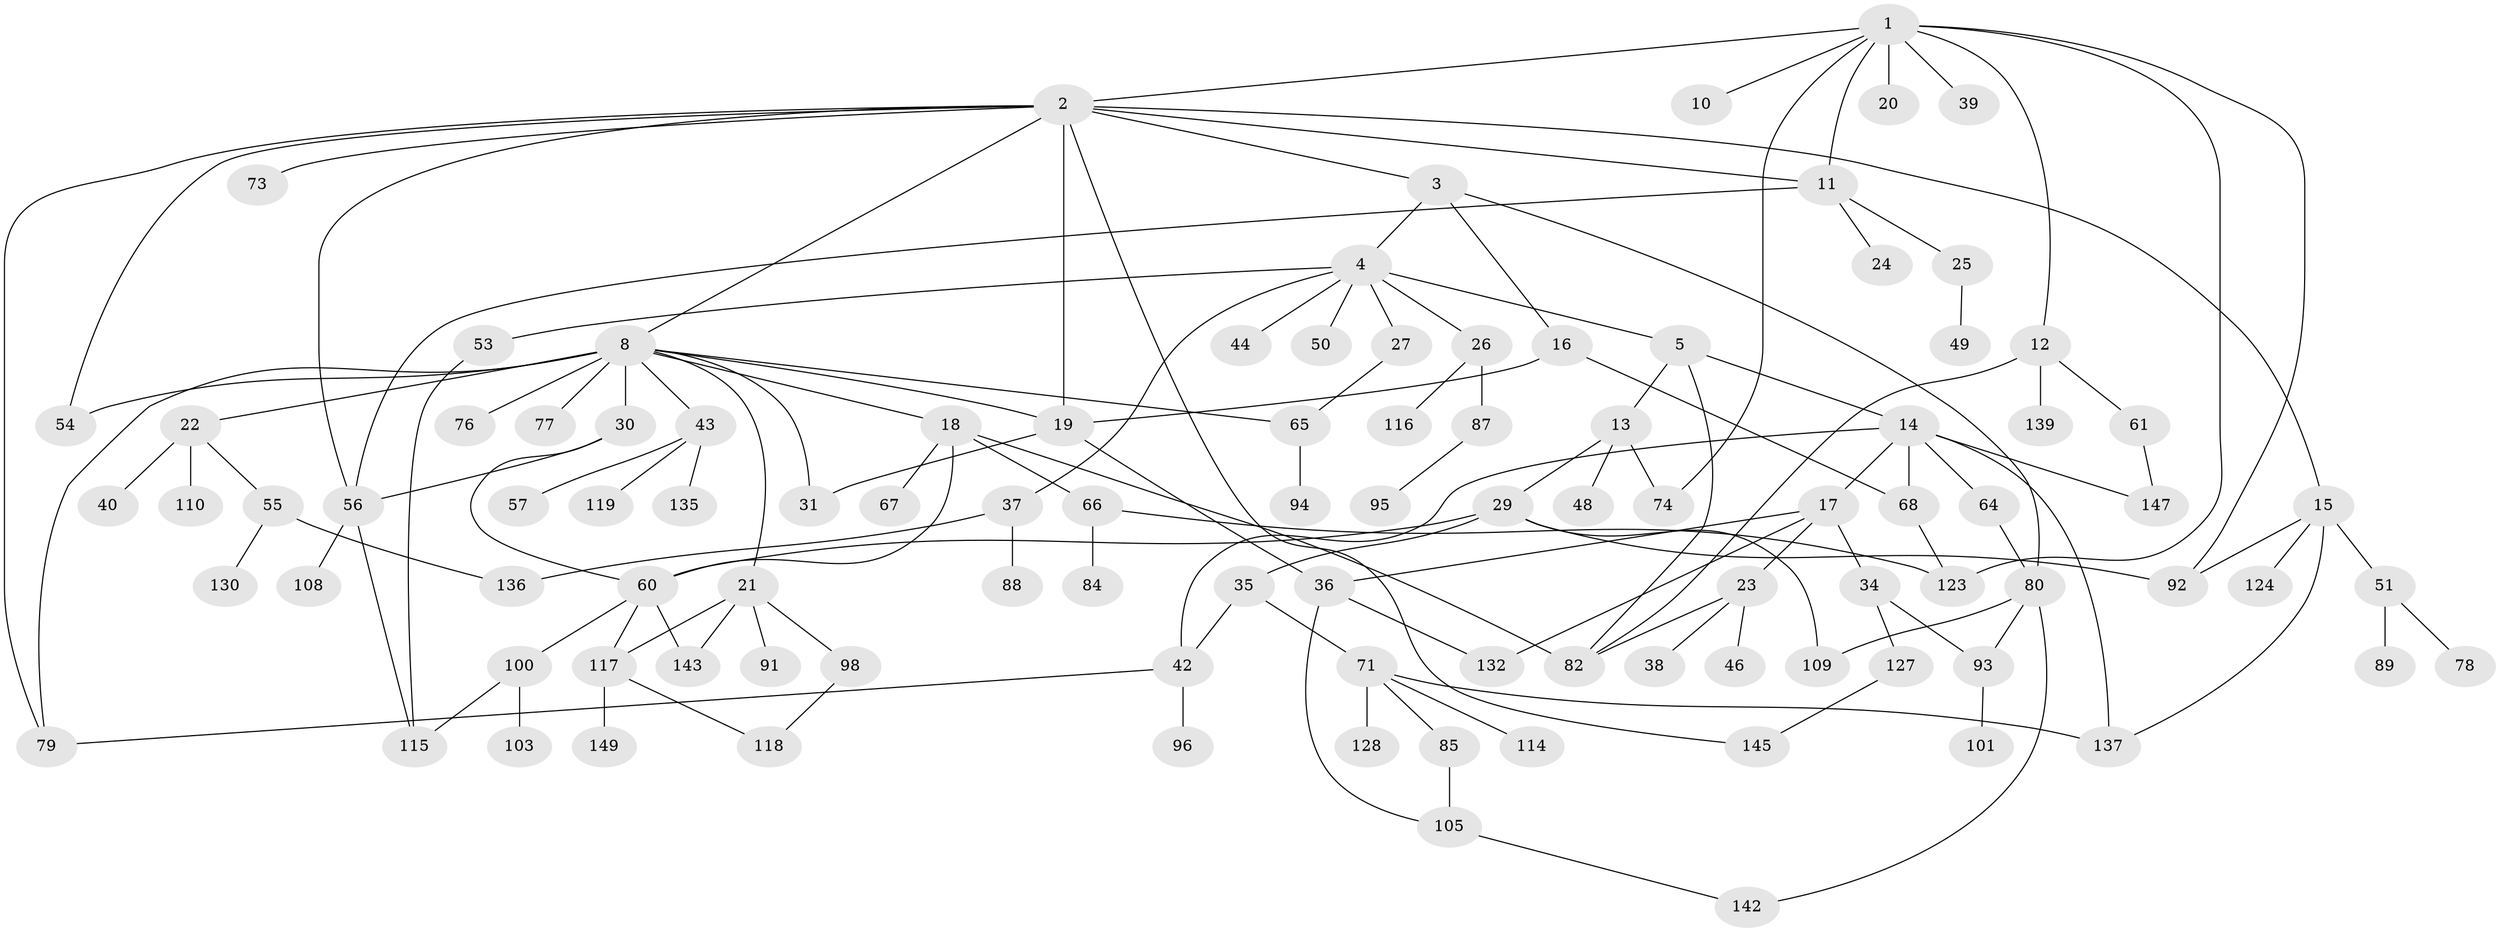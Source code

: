 // original degree distribution, {8: 0.013422818791946308, 9: 0.006711409395973154, 4: 0.12080536912751678, 6: 0.026845637583892617, 2: 0.30201342281879195, 7: 0.006711409395973154, 1: 0.28859060402684567, 5: 0.040268456375838924, 3: 0.19463087248322147}
// Generated by graph-tools (version 1.1) at 2025/10/02/27/25 16:10:51]
// undirected, 103 vertices, 141 edges
graph export_dot {
graph [start="1"]
  node [color=gray90,style=filled];
  1 [super="+45"];
  2 [super="+59"];
  3 [super="+6"];
  4 [super="+7"];
  5 [super="+81"];
  8 [super="+9"];
  10;
  11 [super="+90"];
  12 [super="+111"];
  13 [super="+33"];
  14 [super="+58"];
  15 [super="+28"];
  16 [super="+120"];
  17 [super="+102"];
  18 [super="+121"];
  19 [super="+32"];
  20;
  21 [super="+47"];
  22 [super="+52"];
  23;
  24;
  25 [super="+62"];
  26;
  27;
  29;
  30 [super="+112"];
  31;
  34 [super="+41"];
  35;
  36 [super="+106"];
  37;
  38;
  39;
  40;
  42 [super="+113"];
  43 [super="+72"];
  44;
  46;
  48 [super="+70"];
  49;
  50;
  51;
  53 [super="+141"];
  54;
  55 [super="+86"];
  56;
  57;
  60 [super="+63"];
  61;
  64;
  65 [super="+126"];
  66 [super="+69"];
  67 [super="+129"];
  68 [super="+83"];
  71 [super="+75"];
  73;
  74;
  76;
  77;
  78 [super="+148"];
  79;
  80 [super="+97"];
  82 [super="+122"];
  84;
  85;
  87 [super="+133"];
  88;
  89;
  91 [super="+104"];
  92 [super="+131"];
  93 [super="+107"];
  94;
  95;
  96;
  98 [super="+99"];
  100;
  101;
  103;
  105;
  108 [super="+125"];
  109;
  110;
  114;
  115 [super="+140"];
  116 [super="+134"];
  117 [super="+146"];
  118 [super="+144"];
  119;
  123;
  124;
  127;
  128;
  130;
  132 [super="+138"];
  135;
  136;
  137;
  139;
  142;
  143;
  145;
  147;
  149;
  1 -- 2;
  1 -- 10;
  1 -- 11;
  1 -- 12;
  1 -- 20;
  1 -- 39;
  1 -- 123;
  1 -- 74;
  1 -- 92;
  2 -- 3;
  2 -- 8;
  2 -- 15;
  2 -- 54;
  2 -- 73;
  2 -- 11;
  2 -- 56;
  2 -- 145;
  2 -- 19;
  2 -- 79;
  3 -- 4;
  3 -- 80;
  3 -- 16;
  4 -- 5;
  4 -- 27;
  4 -- 37;
  4 -- 50;
  4 -- 26;
  4 -- 53;
  4 -- 44;
  5 -- 13;
  5 -- 14;
  5 -- 82;
  8 -- 18;
  8 -- 19;
  8 -- 22;
  8 -- 30;
  8 -- 76;
  8 -- 65;
  8 -- 43;
  8 -- 77;
  8 -- 79;
  8 -- 21;
  8 -- 54;
  8 -- 31;
  11 -- 24;
  11 -- 25;
  11 -- 56;
  12 -- 61;
  12 -- 82;
  12 -- 139;
  13 -- 29;
  13 -- 48;
  13 -- 74;
  14 -- 17;
  14 -- 64;
  14 -- 147;
  14 -- 137;
  14 -- 42;
  14 -- 68 [weight=2];
  15 -- 51;
  15 -- 137;
  15 -- 124;
  15 -- 92;
  16 -- 68;
  16 -- 19;
  17 -- 23;
  17 -- 34;
  17 -- 36;
  17 -- 132;
  18 -- 60;
  18 -- 66;
  18 -- 67;
  18 -- 82;
  19 -- 36;
  19 -- 31;
  21 -- 91;
  21 -- 98;
  21 -- 117;
  21 -- 143;
  22 -- 40 [weight=2];
  22 -- 55;
  22 -- 110;
  23 -- 38;
  23 -- 46;
  23 -- 82;
  25 -- 49;
  26 -- 87;
  26 -- 116;
  27 -- 65;
  29 -- 35;
  29 -- 92;
  29 -- 109;
  29 -- 60;
  30 -- 56;
  30 -- 60;
  34 -- 127;
  34 -- 93;
  35 -- 42;
  35 -- 71;
  36 -- 105;
  36 -- 132;
  37 -- 88;
  37 -- 136;
  42 -- 79;
  42 -- 96;
  43 -- 57;
  43 -- 119;
  43 -- 135;
  51 -- 78;
  51 -- 89;
  53 -- 115;
  55 -- 130;
  55 -- 136;
  56 -- 108;
  56 -- 115;
  60 -- 100;
  60 -- 143;
  60 -- 117;
  61 -- 147;
  64 -- 80;
  65 -- 94;
  66 -- 123;
  66 -- 84;
  68 -- 123;
  71 -- 85;
  71 -- 114;
  71 -- 128;
  71 -- 137;
  80 -- 93;
  80 -- 142;
  80 -- 109;
  85 -- 105;
  87 -- 95;
  93 -- 101;
  98 -- 118;
  100 -- 103;
  100 -- 115;
  105 -- 142;
  117 -- 149;
  117 -- 118;
  127 -- 145;
}
